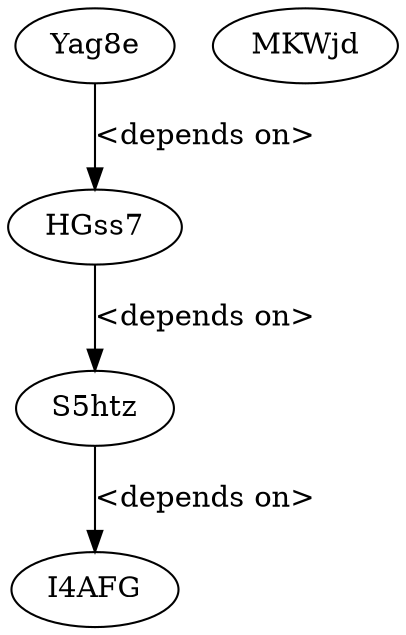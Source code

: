 digraph G {
  Yag8e [ label="Yag8e" ];
  HGss7 [ label="HGss7" ];
  S5htz [ label="S5htz" ];
  I4AFG [ label="I4AFG" ];
  MKWjd [ label="MKWjd" ];
  Yag8e -> HGss7 [ label="<depends on>" ];
  HGss7 -> S5htz [ label="<depends on>" ];
  S5htz -> I4AFG [ label="<depends on>" ];
}
